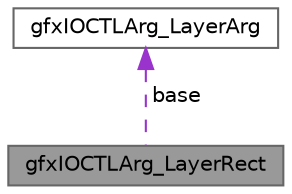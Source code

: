 digraph "gfxIOCTLArg_LayerRect"
{
 // INTERACTIVE_SVG=YES
 // LATEX_PDF_SIZE
  bgcolor="transparent";
  edge [fontname=Helvetica,fontsize=10,labelfontname=Helvetica,labelfontsize=10];
  node [fontname=Helvetica,fontsize=10,shape=box,height=0.2,width=0.4];
  Node1 [label="gfxIOCTLArg_LayerRect",height=0.2,width=0.4,color="gray40", fillcolor="grey60", style="filled", fontcolor="black",tooltip="This struct represents a layer rectangle."];
  Node2 -> Node1 [dir="back",color="darkorchid3",style="dashed",label=" base" ];
  Node2 [label="gfxIOCTLArg_LayerArg",height=0.2,width=0.4,color="gray40", fillcolor="white", style="filled",URL="$structgfxIOCTLArg__LayerArg.html",tooltip="This struct represents a basic layer request argument."];
}
